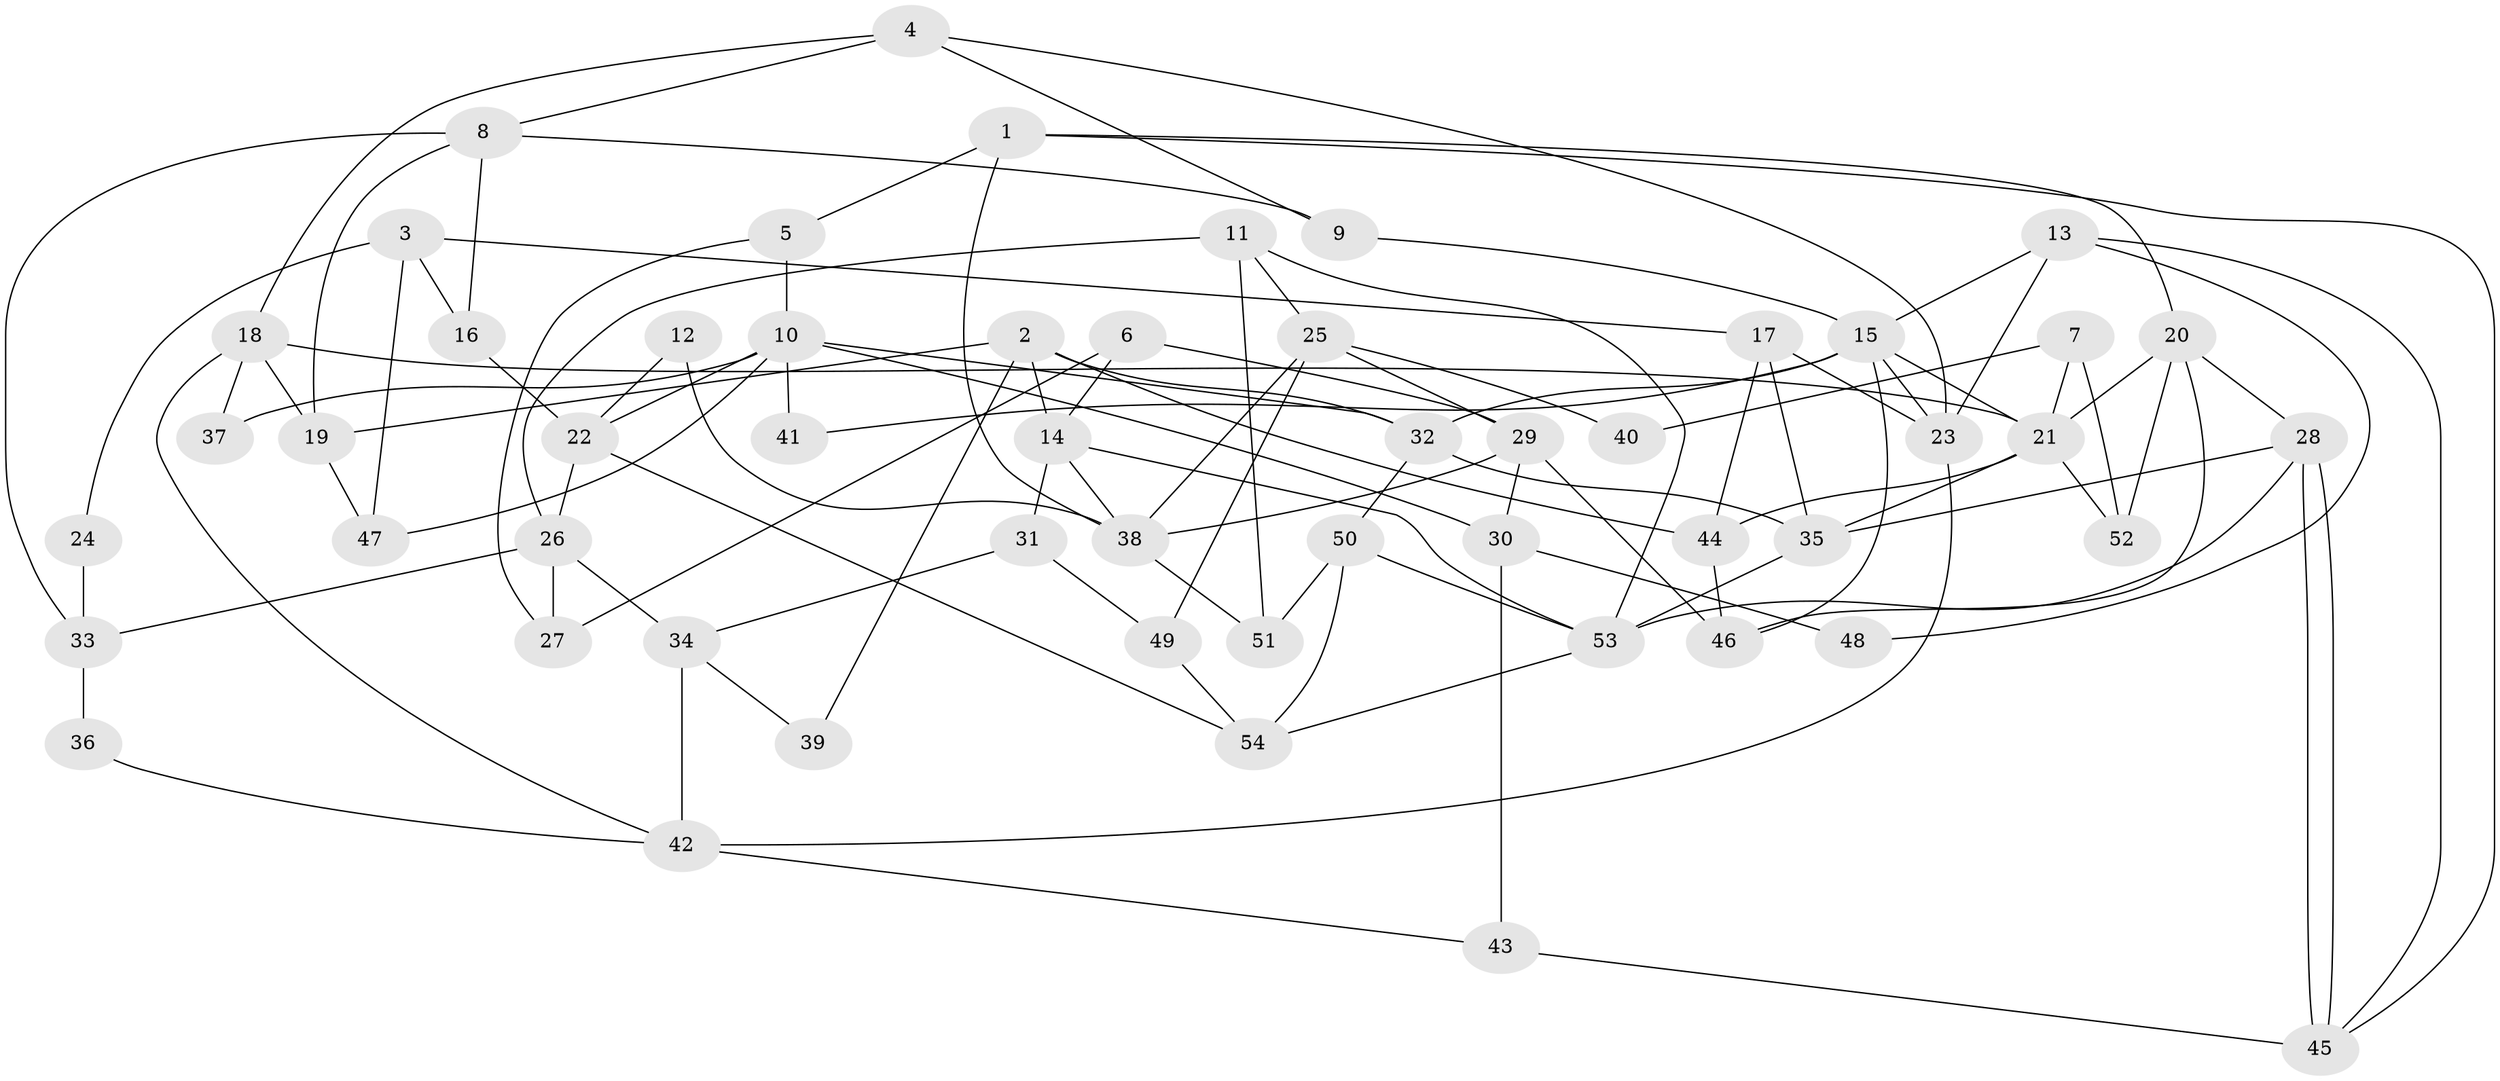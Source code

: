 // Generated by graph-tools (version 1.1) at 2025/50/03/09/25 03:50:07]
// undirected, 54 vertices, 108 edges
graph export_dot {
graph [start="1"]
  node [color=gray90,style=filled];
  1;
  2;
  3;
  4;
  5;
  6;
  7;
  8;
  9;
  10;
  11;
  12;
  13;
  14;
  15;
  16;
  17;
  18;
  19;
  20;
  21;
  22;
  23;
  24;
  25;
  26;
  27;
  28;
  29;
  30;
  31;
  32;
  33;
  34;
  35;
  36;
  37;
  38;
  39;
  40;
  41;
  42;
  43;
  44;
  45;
  46;
  47;
  48;
  49;
  50;
  51;
  52;
  53;
  54;
  1 -- 45;
  1 -- 20;
  1 -- 5;
  1 -- 38;
  2 -- 14;
  2 -- 44;
  2 -- 19;
  2 -- 32;
  2 -- 39;
  3 -- 47;
  3 -- 16;
  3 -- 17;
  3 -- 24;
  4 -- 23;
  4 -- 9;
  4 -- 8;
  4 -- 18;
  5 -- 10;
  5 -- 27;
  6 -- 29;
  6 -- 14;
  6 -- 27;
  7 -- 21;
  7 -- 52;
  7 -- 40;
  8 -- 19;
  8 -- 9;
  8 -- 16;
  8 -- 33;
  9 -- 15;
  10 -- 30;
  10 -- 32;
  10 -- 22;
  10 -- 37;
  10 -- 41;
  10 -- 47;
  11 -- 51;
  11 -- 53;
  11 -- 25;
  11 -- 26;
  12 -- 38;
  12 -- 22;
  13 -- 23;
  13 -- 15;
  13 -- 45;
  13 -- 48;
  14 -- 38;
  14 -- 53;
  14 -- 31;
  15 -- 32;
  15 -- 46;
  15 -- 21;
  15 -- 23;
  15 -- 41;
  16 -- 22;
  17 -- 35;
  17 -- 23;
  17 -- 44;
  18 -- 42;
  18 -- 19;
  18 -- 21;
  18 -- 37;
  19 -- 47;
  20 -- 21;
  20 -- 28;
  20 -- 46;
  20 -- 52;
  21 -- 35;
  21 -- 44;
  21 -- 52;
  22 -- 26;
  22 -- 54;
  23 -- 42;
  24 -- 33;
  25 -- 29;
  25 -- 38;
  25 -- 40;
  25 -- 49;
  26 -- 27;
  26 -- 33;
  26 -- 34;
  28 -- 53;
  28 -- 45;
  28 -- 45;
  28 -- 35;
  29 -- 38;
  29 -- 46;
  29 -- 30;
  30 -- 43;
  30 -- 48;
  31 -- 49;
  31 -- 34;
  32 -- 35;
  32 -- 50;
  33 -- 36;
  34 -- 39;
  34 -- 42;
  35 -- 53;
  36 -- 42;
  38 -- 51;
  42 -- 43;
  43 -- 45;
  44 -- 46;
  49 -- 54;
  50 -- 53;
  50 -- 51;
  50 -- 54;
  53 -- 54;
}
